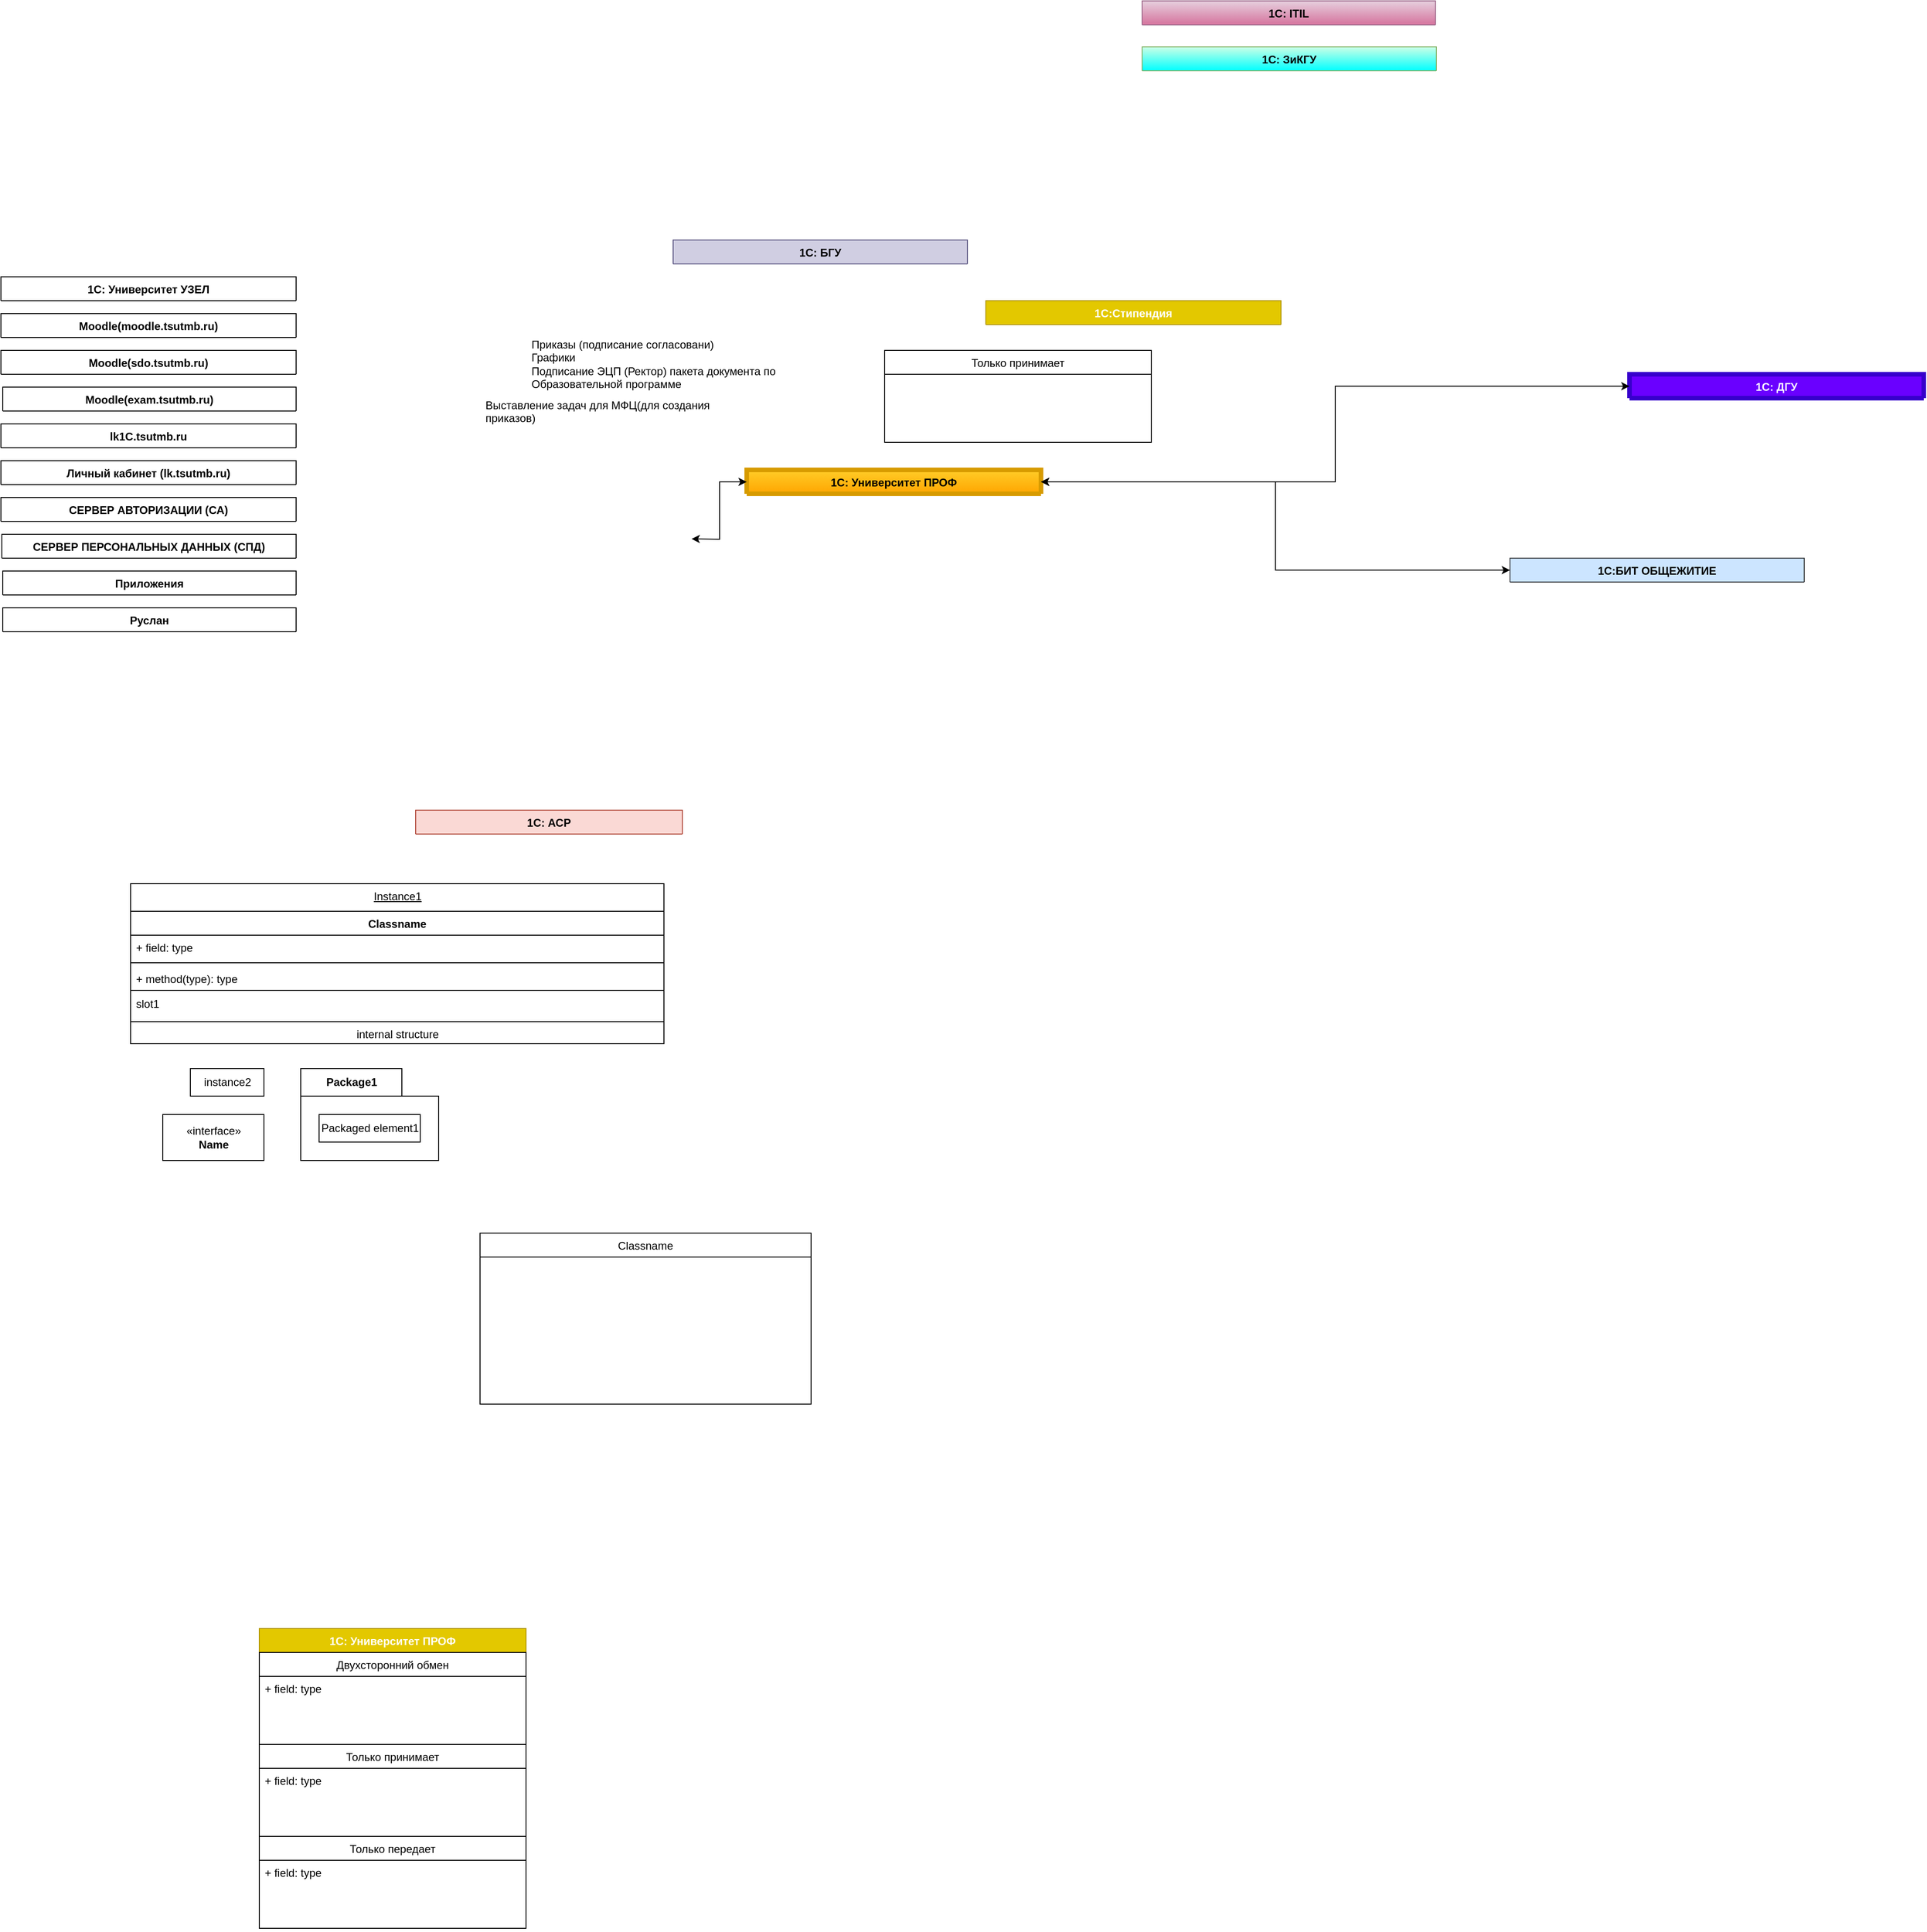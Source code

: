 <mxfile version="13.9.7" type="github">
  <diagram id="dlPyGVZWOMXmCcsLipJ7" name="Page-1">
    <mxGraphModel dx="1673" dy="934" grid="1" gridSize="10" guides="1" tooltips="1" connect="1" arrows="1" fold="1" page="1" pageScale="1" pageWidth="827" pageHeight="1169" math="0" shadow="0">
      <root>
        <mxCell id="0" />
        <mxCell id="1" parent="0" />
        <mxCell id="0HeMoX-j_anCmpWmwLnt-1" value="1C: Университет ПРОФ" style="swimlane;fontStyle=1;align=center;verticalAlign=top;childLayout=stackLayout;horizontal=1;startSize=26;horizontalStack=0;resizeParent=1;resizeParentMax=0;resizeLast=0;collapsible=1;marginBottom=0;fillColor=#ffcd28;strokeColor=#d79b00;gradientColor=#ffa500;swimlaneFillColor=#ffffff;strokeWidth=5;" parent="1" vertex="1" collapsed="1">
          <mxGeometry x="890" y="590" width="320" height="26" as="geometry">
            <mxRectangle x="890" y="590" width="480" height="182" as="alternateBounds" />
          </mxGeometry>
        </mxCell>
        <mxCell id="kD1ETYicVpEtqTqWb3Om-96" value="1С: БГУ" style="swimlane;fontStyle=0;childLayout=stackLayout;horizontal=1;startSize=26;fillColor=#e1d5e7;horizontalStack=0;resizeParent=1;resizeParentMax=0;resizeLast=0;collapsible=1;marginBottom=0;strokeColor=#9673a6;" vertex="1" collapsed="1" parent="0HeMoX-j_anCmpWmwLnt-1">
          <mxGeometry y="26" width="320" height="26" as="geometry">
            <mxRectangle y="26" width="480" height="186" as="alternateBounds" />
          </mxGeometry>
        </mxCell>
        <mxCell id="0HeMoX-j_anCmpWmwLnt-2" value="1С:ДГУ" style="swimlane;fontStyle=0;childLayout=stackLayout;horizontal=1;startSize=26;fillColor=#6a00ff;horizontalStack=0;resizeParent=1;resizeParentMax=0;resizeLast=0;collapsible=1;marginBottom=0;strokeColor=#3700CC;fontColor=#ffffff;" parent="0HeMoX-j_anCmpWmwLnt-1" vertex="1" collapsed="1">
          <mxGeometry y="52" width="320" height="26" as="geometry">
            <mxRectangle y="52" width="480" height="186" as="alternateBounds" />
          </mxGeometry>
        </mxCell>
        <mxCell id="kD1ETYicVpEtqTqWb3Om-150" value="&lt;table border=&quot;1&quot; width=&quot;100%&quot; cellpadding=&quot;5&quot; style=&quot;width: 100% ; height: 100% ; border-collapse: collapse&quot;&gt;&lt;tbody&gt;&lt;tr style=&quot;background-color: #a7c942 ; color: #ffffff ; border: 1px solid #98bf21&quot;&gt;&lt;td&gt;Параметр&lt;/td&gt;&lt;td&gt;Обмен&lt;br&gt;&lt;/td&gt;&lt;td&gt;Прием&lt;br&gt;&lt;/td&gt;&lt;td&gt;Возврат&lt;/td&gt;&lt;/tr&gt;&lt;tr style=&quot;border: 1px solid #98bf21&quot;&gt;&lt;td&gt;&lt;span&gt;Приказы (подписание согласование)&lt;/span&gt;&lt;br&gt;&lt;/td&gt;&lt;td style=&quot;text-align: center&quot;&gt;+&lt;/td&gt;&lt;td&gt;&lt;br&gt;&lt;/td&gt;&lt;td&gt;&lt;br&gt;&lt;/td&gt;&lt;/tr&gt;&lt;tr style=&quot;background-color: #eaf2d3 ; border: 1px solid #98bf21&quot;&gt;&lt;td&gt;Графики&lt;/td&gt;&lt;td style=&quot;text-align: center&quot;&gt;+&lt;/td&gt;&lt;td&gt;&lt;br&gt;&lt;/td&gt;&lt;td&gt;&lt;br&gt;&lt;/td&gt;&lt;/tr&gt;&lt;tr style=&quot;border: 1px solid #98bf21&quot;&gt;&lt;td&gt;&lt;span&gt;Подписание ЭЦП (Ректор) пакета &lt;br&gt;документа по Образовательной программе&lt;/span&gt;&lt;br&gt;&lt;/td&gt;&lt;td style=&quot;text-align: center&quot;&gt;+&lt;/td&gt;&lt;td&gt;&lt;br&gt;&lt;/td&gt;&lt;td&gt;&lt;br&gt;&lt;/td&gt;&lt;/tr&gt;&lt;tr style=&quot;background-color: #eaf2d3 ; border: 1px solid #98bf21&quot;&gt;&lt;td&gt;&lt;span style=&quot;background-color: rgb(248 , 249 , 250)&quot;&gt;Выставление задач для МФЦ(для создания приказов)&lt;/span&gt;&lt;br&gt;&lt;/td&gt;&lt;td&gt;&lt;br&gt;&lt;/td&gt;&lt;td&gt;&lt;br&gt;&lt;/td&gt;&lt;td style=&quot;text-align: center&quot;&gt;+&lt;/td&gt;&lt;/tr&gt;&lt;/tbody&gt;&lt;/table&gt;" style="text;html=1;strokeColor=#c0c0c0;fillColor=#ffffff;overflow=fill;rounded=0;comic=0;sketch=0;shadow=0;" vertex="1" parent="0HeMoX-j_anCmpWmwLnt-2">
          <mxGeometry y="26" width="320" height="160" as="geometry" />
        </mxCell>
        <mxCell id="0HeMoX-j_anCmpWmwLnt-6" value="1С:АСР" style="swimlane;fontStyle=0;childLayout=stackLayout;horizontal=1;startSize=26;fillColor=#ffcccc;horizontalStack=0;resizeParent=1;resizeParentMax=0;resizeLast=0;collapsible=1;marginBottom=0;strokeColor=#36393d;" parent="0HeMoX-j_anCmpWmwLnt-1" vertex="1" collapsed="1">
          <mxGeometry y="78" width="320" height="26" as="geometry">
            <mxRectangle y="78" width="480" height="68" as="alternateBounds" />
          </mxGeometry>
        </mxCell>
        <mxCell id="0HeMoX-j_anCmpWmwLnt-4" value="1С:БИТ ОБЩЕЖИТИЕ" style="swimlane;fontStyle=0;childLayout=stackLayout;horizontal=1;startSize=26;fillColor=#cce5ff;horizontalStack=0;resizeParent=1;resizeParentMax=0;resizeLast=0;collapsible=1;marginBottom=0;strokeColor=#36393d;" parent="0HeMoX-j_anCmpWmwLnt-1" vertex="1" collapsed="1">
          <mxGeometry y="104" width="320" height="26" as="geometry">
            <mxRectangle y="104" width="480" height="74" as="alternateBounds" />
          </mxGeometry>
        </mxCell>
        <mxCell id="kD1ETYicVpEtqTqWb3Om-95" value="1С:Стипендия" style="swimlane;fontStyle=0;childLayout=stackLayout;horizontal=1;startSize=26;fillColor=#e3c800;horizontalStack=0;resizeParent=1;resizeParentMax=0;resizeLast=0;collapsible=1;marginBottom=0;strokeColor=#B09500;fontColor=#ffffff;" vertex="1" collapsed="1" parent="0HeMoX-j_anCmpWmwLnt-1">
          <mxGeometry y="130" width="320" height="26" as="geometry">
            <mxRectangle y="130" width="480" height="74" as="alternateBounds" />
          </mxGeometry>
        </mxCell>
        <mxCell id="kD1ETYicVpEtqTqWb3Om-97" value="1С:Университет УЗЕЛ" style="swimlane;fontStyle=0;childLayout=stackLayout;horizontal=1;startSize=26;fillColor=#fa6800;horizontalStack=0;resizeParent=1;resizeParentMax=0;resizeLast=0;collapsible=1;marginBottom=0;strokeColor=#C73500;fontColor=#ffffff;" vertex="1" collapsed="1" parent="0HeMoX-j_anCmpWmwLnt-1">
          <mxGeometry y="156" width="320" height="26" as="geometry">
            <mxRectangle y="156" width="480" height="74" as="alternateBounds" />
          </mxGeometry>
        </mxCell>
        <mxCell id="kD1ETYicVpEtqTqWb3Om-117" style="edgeStyle=orthogonalEdgeStyle;rounded=0;jumpStyle=sharp;orthogonalLoop=1;jettySize=auto;html=1;entryX=0;entryY=0.5;entryDx=0;entryDy=0;startArrow=classic;startFill=1;" edge="1" parent="1" target="0HeMoX-j_anCmpWmwLnt-2">
          <mxGeometry relative="1" as="geometry">
            <mxPoint x="830" y="665" as="sourcePoint" />
          </mxGeometry>
        </mxCell>
        <mxCell id="0HeMoX-j_anCmpWmwLnt-16" value="1С: ДГУ" style="swimlane;fontStyle=1;align=center;verticalAlign=top;childLayout=stackLayout;horizontal=1;startSize=26;horizontalStack=0;resizeParent=1;resizeParentMax=0;resizeLast=0;collapsible=1;marginBottom=0;fillColor=#6a00ff;strokeColor=#3700CC;fontColor=#ffffff;strokeWidth=5;" parent="1" vertex="1" collapsed="1">
          <mxGeometry x="1850" y="486" width="320" height="26" as="geometry">
            <mxRectangle x="1520" y="590" width="480" height="212" as="alternateBounds" />
          </mxGeometry>
        </mxCell>
        <mxCell id="kD1ETYicVpEtqTqWb3Om-151" value="1C: Университет ПРОФ" style="swimlane;fontStyle=0;childLayout=stackLayout;horizontal=1;startSize=26;fillColor=#ffcd28;horizontalStack=0;resizeParent=1;resizeParentMax=0;resizeLast=0;collapsible=1;marginBottom=0;strokeColor=#d79b00;gradientColor=#ffa500;" vertex="1" parent="0HeMoX-j_anCmpWmwLnt-16">
          <mxGeometry y="26" width="320" height="186" as="geometry">
            <mxRectangle y="26" width="480" height="26" as="alternateBounds" />
          </mxGeometry>
        </mxCell>
        <mxCell id="kD1ETYicVpEtqTqWb3Om-152" value="&lt;table border=&quot;1&quot; width=&quot;100%&quot; cellpadding=&quot;5&quot; style=&quot;width: 100% ; height: 100% ; border-collapse: collapse&quot;&gt;&lt;tbody&gt;&lt;tr style=&quot;background-color: #a7c942 ; color: #ffffff ; border: 1px solid #98bf21&quot;&gt;&lt;td&gt;Параметр&lt;/td&gt;&lt;td&gt;Обмен&lt;br&gt;&lt;/td&gt;&lt;td&gt;Прием&lt;br&gt;&lt;/td&gt;&lt;td&gt;Возврат&lt;/td&gt;&lt;/tr&gt;&lt;tr style=&quot;border: 1px solid #98bf21&quot;&gt;&lt;td&gt;&lt;span&gt;Приказы (подписание согласование)&lt;/span&gt;&lt;br&gt;&lt;/td&gt;&lt;td style=&quot;text-align: center&quot;&gt;+&lt;/td&gt;&lt;td&gt;&lt;br&gt;&lt;/td&gt;&lt;td&gt;&lt;br&gt;&lt;/td&gt;&lt;/tr&gt;&lt;tr style=&quot;background-color: #eaf2d3 ; border: 1px solid #98bf21&quot;&gt;&lt;td&gt;Графики&lt;/td&gt;&lt;td style=&quot;text-align: center&quot;&gt;+&lt;/td&gt;&lt;td&gt;&lt;br&gt;&lt;/td&gt;&lt;td&gt;&lt;br&gt;&lt;/td&gt;&lt;/tr&gt;&lt;tr style=&quot;border: 1px solid #98bf21&quot;&gt;&lt;td&gt;&lt;span&gt;Подписание ЭЦП (Ректор) пакета &lt;br&gt;документа по Образовательной программе&lt;/span&gt;&lt;br&gt;&lt;/td&gt;&lt;td style=&quot;text-align: center&quot;&gt;+&lt;/td&gt;&lt;td&gt;&lt;br&gt;&lt;/td&gt;&lt;td&gt;&lt;br&gt;&lt;/td&gt;&lt;/tr&gt;&lt;tr style=&quot;background-color: #eaf2d3 ; border: 1px solid #98bf21&quot;&gt;&lt;td&gt;&lt;span style=&quot;background-color: rgb(248 , 249 , 250)&quot;&gt;Выставление задач для МФЦ(для создания приказов)&lt;/span&gt;&lt;br&gt;&lt;/td&gt;&lt;td&gt;&lt;br&gt;&lt;/td&gt;&lt;td style=&quot;text-align: center&quot;&gt;+&lt;/td&gt;&lt;td style=&quot;text-align: center&quot;&gt;&lt;br&gt;&lt;/td&gt;&lt;/tr&gt;&lt;/tbody&gt;&lt;/table&gt;" style="text;html=1;strokeColor=#c0c0c0;fillColor=#ffffff;overflow=fill;rounded=0;comic=0;sketch=0;shadow=0;" vertex="1" parent="kD1ETYicVpEtqTqWb3Om-151">
          <mxGeometry y="26" width="320" height="160" as="geometry" />
        </mxCell>
        <mxCell id="0HeMoX-j_anCmpWmwLnt-23" value="1С: БГУ" style="swimlane;fontStyle=1;align=center;verticalAlign=top;childLayout=stackLayout;horizontal=1;startSize=26;horizontalStack=0;resizeParent=1;resizeParentMax=0;resizeLast=0;collapsible=1;marginBottom=0;fillColor=#d0cee2;strokeColor=#56517e;" parent="1" vertex="1" collapsed="1">
          <mxGeometry x="810" y="340" width="320" height="26" as="geometry">
            <mxRectangle x="270" y="280" width="290" height="326" as="alternateBounds" />
          </mxGeometry>
        </mxCell>
        <mxCell id="0HeMoX-j_anCmpWmwLnt-24" value="Двухсторонний обмен" style="swimlane;fontStyle=0;childLayout=stackLayout;horizontal=1;startSize=26;fillColor=none;horizontalStack=0;resizeParent=1;resizeParentMax=0;resizeLast=0;collapsible=1;marginBottom=0;" parent="0HeMoX-j_anCmpWmwLnt-23" vertex="1">
          <mxGeometry y="26" width="320" height="300" as="geometry">
            <mxRectangle y="26" width="290" height="26" as="alternateBounds" />
          </mxGeometry>
        </mxCell>
        <mxCell id="0HeMoX-j_anCmpWmwLnt-25" value="Физ. лицо&#xa;Договор + доп соглашения (из &quot;Заявка на договор&quot;)&#xa;" style="text;strokeColor=none;fillColor=none;align=left;verticalAlign=top;spacingLeft=4;spacingRight=4;overflow=hidden;rotatable=0;points=[[0,0.5],[1,0.5]];portConstraint=eastwest;whiteSpace=wrap;" parent="0HeMoX-j_anCmpWmwLnt-24" vertex="1">
          <mxGeometry y="26" width="320" height="74" as="geometry" />
        </mxCell>
        <mxCell id="0HeMoX-j_anCmpWmwLnt-26" value="Только принимает" style="swimlane;fontStyle=0;childLayout=stackLayout;horizontal=1;startSize=26;fillColor=none;horizontalStack=0;resizeParent=1;resizeParentMax=0;resizeLast=0;collapsible=1;marginBottom=0;" parent="0HeMoX-j_anCmpWmwLnt-24" vertex="1">
          <mxGeometry y="100" width="320" height="200" as="geometry" />
        </mxCell>
        <mxCell id="0HeMoX-j_anCmpWmwLnt-27" value="+ field: type" style="text;strokeColor=none;fillColor=none;align=left;verticalAlign=top;spacingLeft=4;spacingRight=4;overflow=hidden;rotatable=0;points=[[0,0.5],[1,0.5]];portConstraint=eastwest;" parent="0HeMoX-j_anCmpWmwLnt-26" vertex="1">
          <mxGeometry y="26" width="320" height="74" as="geometry" />
        </mxCell>
        <mxCell id="0HeMoX-j_anCmpWmwLnt-28" value="Только передает" style="swimlane;fontStyle=0;childLayout=stackLayout;horizontal=1;startSize=26;fillColor=none;horizontalStack=0;resizeParent=1;resizeParentMax=0;resizeLast=0;collapsible=1;marginBottom=0;" parent="0HeMoX-j_anCmpWmwLnt-26" vertex="1">
          <mxGeometry y="100" width="320" height="100" as="geometry" />
        </mxCell>
        <mxCell id="0HeMoX-j_anCmpWmwLnt-29" value="Договор оплаты по абитуриенту&#xa;Документ Оплата по договору" style="text;strokeColor=none;fillColor=none;align=left;verticalAlign=top;spacingLeft=4;spacingRight=4;overflow=hidden;rotatable=0;points=[[0,0.5],[1,0.5]];portConstraint=eastwest;" parent="0HeMoX-j_anCmpWmwLnt-28" vertex="1">
          <mxGeometry y="26" width="320" height="74" as="geometry" />
        </mxCell>
        <mxCell id="0HeMoX-j_anCmpWmwLnt-30" value="1С: АСР" style="swimlane;fontStyle=1;align=center;verticalAlign=top;childLayout=stackLayout;horizontal=1;startSize=26;horizontalStack=0;resizeParent=1;resizeParentMax=0;resizeLast=0;collapsible=1;marginBottom=0;fillColor=#fad9d5;strokeColor=#ae4132;" parent="1" vertex="1" collapsed="1">
          <mxGeometry x="530" y="960" width="290" height="26" as="geometry">
            <mxRectangle x="530" y="820" width="290" height="326" as="alternateBounds" />
          </mxGeometry>
        </mxCell>
        <mxCell id="0HeMoX-j_anCmpWmwLnt-31" value="Двухсторонний обмен" style="swimlane;fontStyle=0;childLayout=stackLayout;horizontal=1;startSize=26;fillColor=none;horizontalStack=0;resizeParent=1;resizeParentMax=0;resizeLast=0;collapsible=1;marginBottom=0;" parent="0HeMoX-j_anCmpWmwLnt-30" vertex="1">
          <mxGeometry y="26" width="290" height="100" as="geometry">
            <mxRectangle y="26" width="290" height="26" as="alternateBounds" />
          </mxGeometry>
        </mxCell>
        <mxCell id="0HeMoX-j_anCmpWmwLnt-32" value="+ field: type" style="text;strokeColor=none;fillColor=none;align=left;verticalAlign=top;spacingLeft=4;spacingRight=4;overflow=hidden;rotatable=0;points=[[0,0.5],[1,0.5]];portConstraint=eastwest;" parent="0HeMoX-j_anCmpWmwLnt-31" vertex="1">
          <mxGeometry y="26" width="290" height="74" as="geometry" />
        </mxCell>
        <mxCell id="0HeMoX-j_anCmpWmwLnt-35" value="Только передает" style="swimlane;fontStyle=0;childLayout=stackLayout;horizontal=1;startSize=26;fillColor=none;horizontalStack=0;resizeParent=1;resizeParentMax=0;resizeLast=0;collapsible=1;marginBottom=0;" parent="0HeMoX-j_anCmpWmwLnt-30" vertex="1">
          <mxGeometry y="126" width="290" height="100" as="geometry">
            <mxRectangle y="126" width="290" height="26" as="alternateBounds" />
          </mxGeometry>
        </mxCell>
        <mxCell id="0HeMoX-j_anCmpWmwLnt-36" value="Передача документа расписания" style="text;strokeColor=none;fillColor=none;align=left;verticalAlign=top;spacingLeft=4;spacingRight=4;overflow=hidden;rotatable=0;points=[[0,0.5],[1,0.5]];portConstraint=eastwest;" parent="0HeMoX-j_anCmpWmwLnt-35" vertex="1">
          <mxGeometry y="26" width="290" height="74" as="geometry" />
        </mxCell>
        <mxCell id="0HeMoX-j_anCmpWmwLnt-33" value="Только принимает" style="swimlane;fontStyle=0;childLayout=stackLayout;horizontal=1;startSize=26;fillColor=none;horizontalStack=0;resizeParent=1;resizeParentMax=0;resizeLast=0;collapsible=1;marginBottom=0;" parent="0HeMoX-j_anCmpWmwLnt-30" vertex="1">
          <mxGeometry y="226" width="290" height="100" as="geometry">
            <mxRectangle y="78" width="290" height="26" as="alternateBounds" />
          </mxGeometry>
        </mxCell>
        <mxCell id="0HeMoX-j_anCmpWmwLnt-34" value="+ field: type" style="text;strokeColor=none;fillColor=none;align=left;verticalAlign=top;spacingLeft=4;spacingRight=4;overflow=hidden;rotatable=0;points=[[0,0.5],[1,0.5]];portConstraint=eastwest;" parent="0HeMoX-j_anCmpWmwLnt-33" vertex="1">
          <mxGeometry y="26" width="290" height="74" as="geometry" />
        </mxCell>
        <mxCell id="0HeMoX-j_anCmpWmwLnt-37" value="1С:БИТ ОБЩЕЖИТИЕ" style="swimlane;fontStyle=1;align=center;verticalAlign=top;childLayout=stackLayout;horizontal=1;startSize=26;horizontalStack=0;resizeParent=1;resizeParentMax=0;resizeLast=0;collapsible=1;marginBottom=0;swimlaneFillColor=#ffffff;fillColor=#cce5ff;strokeColor=#36393d;strokeWidth=1;" parent="1" vertex="1" collapsed="1">
          <mxGeometry x="1720" y="686" width="320" height="26" as="geometry">
            <mxRectangle x="1520" y="720" width="500" height="52" as="alternateBounds" />
          </mxGeometry>
        </mxCell>
        <mxCell id="0HeMoX-j_anCmpWmwLnt-38" value="Двухсторонний обмен" style="swimlane;fontStyle=0;childLayout=stackLayout;horizontal=1;startSize=26;fillColor=none;horizontalStack=0;resizeParent=1;resizeParentMax=0;resizeLast=0;collapsible=1;marginBottom=0;" parent="0HeMoX-j_anCmpWmwLnt-37" vertex="1" collapsed="1">
          <mxGeometry y="26" width="320" height="26" as="geometry">
            <mxRectangle y="26" width="500" height="300" as="alternateBounds" />
          </mxGeometry>
        </mxCell>
        <mxCell id="0HeMoX-j_anCmpWmwLnt-39" value="+ field: type" style="text;strokeColor=none;fillColor=none;align=left;verticalAlign=top;spacingLeft=4;spacingRight=4;overflow=hidden;rotatable=0;points=[[0,0.5],[1,0.5]];portConstraint=eastwest;" parent="0HeMoX-j_anCmpWmwLnt-38" vertex="1">
          <mxGeometry y="26" width="320" height="74" as="geometry" />
        </mxCell>
        <mxCell id="0HeMoX-j_anCmpWmwLnt-40" value="Только принимает" style="swimlane;fontStyle=0;childLayout=stackLayout;horizontal=1;startSize=26;fillColor=none;horizontalStack=0;resizeParent=1;resizeParentMax=0;resizeLast=0;collapsible=1;marginBottom=0;" parent="0HeMoX-j_anCmpWmwLnt-38" vertex="1">
          <mxGeometry y="100" width="320" height="200" as="geometry" />
        </mxCell>
        <mxCell id="0HeMoX-j_anCmpWmwLnt-41" value="Физ. лицо (3 варианта)&#xa;Создание документа &quot;Планируемый заезд&quot;&#xa;Обновление персональных данных по событию&#xa;" style="text;strokeColor=none;fillColor=none;align=left;verticalAlign=top;spacingLeft=4;spacingRight=4;overflow=hidden;rotatable=0;points=[[0,0.5],[1,0.5]];portConstraint=eastwest;" parent="0HeMoX-j_anCmpWmwLnt-40" vertex="1">
          <mxGeometry y="26" width="320" height="74" as="geometry" />
        </mxCell>
        <mxCell id="0HeMoX-j_anCmpWmwLnt-42" value="Только передает" style="swimlane;fontStyle=0;childLayout=stackLayout;horizontal=1;startSize=26;fillColor=none;horizontalStack=0;resizeParent=1;resizeParentMax=0;resizeLast=0;collapsible=1;marginBottom=0;" parent="0HeMoX-j_anCmpWmwLnt-40" vertex="1">
          <mxGeometry y="100" width="320" height="100" as="geometry" />
        </mxCell>
        <mxCell id="0HeMoX-j_anCmpWmwLnt-43" value="+ field: type" style="text;strokeColor=none;fillColor=none;align=left;verticalAlign=top;spacingLeft=4;spacingRight=4;overflow=hidden;rotatable=0;points=[[0,0.5],[1,0.5]];portConstraint=eastwest;" parent="0HeMoX-j_anCmpWmwLnt-42" vertex="1">
          <mxGeometry y="26" width="320" height="74" as="geometry" />
        </mxCell>
        <mxCell id="0HeMoX-j_anCmpWmwLnt-44" value="СЕРВЕР АВТОРИЗАЦИИ (СА)" style="swimlane;fontStyle=1;align=center;verticalAlign=top;childLayout=stackLayout;horizontal=1;startSize=26;horizontalStack=0;resizeParent=1;resizeParentMax=0;resizeLast=0;collapsible=1;marginBottom=0;" parent="1" vertex="1" collapsed="1">
          <mxGeometry x="79" y="620" width="321" height="26" as="geometry">
            <mxRectangle x="270" y="670" width="290" height="326" as="alternateBounds" />
          </mxGeometry>
        </mxCell>
        <mxCell id="0HeMoX-j_anCmpWmwLnt-45" value="Двухсторонний обмен" style="swimlane;fontStyle=0;childLayout=stackLayout;horizontal=1;startSize=26;fillColor=none;horizontalStack=0;resizeParent=1;resizeParentMax=0;resizeLast=0;collapsible=1;marginBottom=0;" parent="0HeMoX-j_anCmpWmwLnt-44" vertex="1">
          <mxGeometry y="26" width="321" height="300" as="geometry">
            <mxRectangle y="26" width="290" height="26" as="alternateBounds" />
          </mxGeometry>
        </mxCell>
        <mxCell id="0HeMoX-j_anCmpWmwLnt-67" value="+ field: type" style="text;strokeColor=none;fillColor=none;align=left;verticalAlign=top;spacingLeft=4;spacingRight=4;overflow=hidden;rotatable=0;points=[[0,0.5],[1,0.5]];portConstraint=eastwest;" parent="0HeMoX-j_anCmpWmwLnt-45" vertex="1">
          <mxGeometry y="26" width="321" height="74" as="geometry" />
        </mxCell>
        <mxCell id="0HeMoX-j_anCmpWmwLnt-47" value="Только принимает" style="swimlane;fontStyle=0;childLayout=stackLayout;horizontal=1;startSize=26;fillColor=none;horizontalStack=0;resizeParent=1;resizeParentMax=0;resizeLast=0;collapsible=1;marginBottom=0;" parent="0HeMoX-j_anCmpWmwLnt-45" vertex="1">
          <mxGeometry y="100" width="321" height="200" as="geometry">
            <mxRectangle y="26" width="290" height="26" as="alternateBounds" />
          </mxGeometry>
        </mxCell>
        <mxCell id="0HeMoX-j_anCmpWmwLnt-48" value="+ field: type" style="text;strokeColor=none;fillColor=none;align=left;verticalAlign=top;spacingLeft=4;spacingRight=4;overflow=hidden;rotatable=0;points=[[0,0.5],[1,0.5]];portConstraint=eastwest;" parent="0HeMoX-j_anCmpWmwLnt-47" vertex="1">
          <mxGeometry y="26" width="321" height="74" as="geometry" />
        </mxCell>
        <mxCell id="0HeMoX-j_anCmpWmwLnt-49" value="Только передает" style="swimlane;fontStyle=0;childLayout=stackLayout;horizontal=1;startSize=26;fillColor=none;horizontalStack=0;resizeParent=1;resizeParentMax=0;resizeLast=0;collapsible=1;marginBottom=0;" parent="0HeMoX-j_anCmpWmwLnt-47" vertex="1">
          <mxGeometry y="100" width="321" height="100" as="geometry" />
        </mxCell>
        <mxCell id="0HeMoX-j_anCmpWmwLnt-50" value="+ field: type" style="text;strokeColor=none;fillColor=none;align=left;verticalAlign=top;spacingLeft=4;spacingRight=4;overflow=hidden;rotatable=0;points=[[0,0.5],[1,0.5]];portConstraint=eastwest;" parent="0HeMoX-j_anCmpWmwLnt-49" vertex="1">
          <mxGeometry y="26" width="321" height="74" as="geometry" />
        </mxCell>
        <mxCell id="0HeMoX-j_anCmpWmwLnt-51" value="СЕРВЕР ПЕРСОНАЛЬНЫХ ДАННЫХ (СПД)" style="swimlane;fontStyle=1;align=center;verticalAlign=top;childLayout=stackLayout;horizontal=1;startSize=26;horizontalStack=0;resizeParent=1;resizeParentMax=0;resizeLast=0;collapsible=1;marginBottom=0;" parent="1" vertex="1" collapsed="1">
          <mxGeometry x="80" y="660" width="320" height="26" as="geometry">
            <mxRectangle x="1220" y="1140" width="290" height="326" as="alternateBounds" />
          </mxGeometry>
        </mxCell>
        <mxCell id="0HeMoX-j_anCmpWmwLnt-52" value="Двухсторонний обмен" style="swimlane;fontStyle=0;childLayout=stackLayout;horizontal=1;startSize=26;fillColor=none;horizontalStack=0;resizeParent=1;resizeParentMax=0;resizeLast=0;collapsible=1;marginBottom=0;" parent="0HeMoX-j_anCmpWmwLnt-51" vertex="1">
          <mxGeometry y="26" width="320" height="300" as="geometry">
            <mxRectangle y="26" width="290" height="26" as="alternateBounds" />
          </mxGeometry>
        </mxCell>
        <mxCell id="0HeMoX-j_anCmpWmwLnt-53" value="+ field: type" style="text;strokeColor=none;fillColor=none;align=left;verticalAlign=top;spacingLeft=4;spacingRight=4;overflow=hidden;rotatable=0;points=[[0,0.5],[1,0.5]];portConstraint=eastwest;" parent="0HeMoX-j_anCmpWmwLnt-52" vertex="1">
          <mxGeometry y="26" width="320" height="74" as="geometry" />
        </mxCell>
        <mxCell id="0HeMoX-j_anCmpWmwLnt-54" value="Только принимает" style="swimlane;fontStyle=0;childLayout=stackLayout;horizontal=1;startSize=26;fillColor=none;horizontalStack=0;resizeParent=1;resizeParentMax=0;resizeLast=0;collapsible=1;marginBottom=0;" parent="0HeMoX-j_anCmpWmwLnt-52" vertex="1">
          <mxGeometry y="100" width="320" height="200" as="geometry" />
        </mxCell>
        <mxCell id="0HeMoX-j_anCmpWmwLnt-55" value="+ field: type" style="text;strokeColor=none;fillColor=none;align=left;verticalAlign=top;spacingLeft=4;spacingRight=4;overflow=hidden;rotatable=0;points=[[0,0.5],[1,0.5]];portConstraint=eastwest;" parent="0HeMoX-j_anCmpWmwLnt-54" vertex="1">
          <mxGeometry y="26" width="320" height="74" as="geometry" />
        </mxCell>
        <mxCell id="0HeMoX-j_anCmpWmwLnt-56" value="Только передает" style="swimlane;fontStyle=0;childLayout=stackLayout;horizontal=1;startSize=26;fillColor=none;horizontalStack=0;resizeParent=1;resizeParentMax=0;resizeLast=0;collapsible=1;marginBottom=0;" parent="0HeMoX-j_anCmpWmwLnt-54" vertex="1">
          <mxGeometry y="100" width="320" height="100" as="geometry" />
        </mxCell>
        <mxCell id="0HeMoX-j_anCmpWmwLnt-57" value="+ field: type" style="text;strokeColor=none;fillColor=none;align=left;verticalAlign=top;spacingLeft=4;spacingRight=4;overflow=hidden;rotatable=0;points=[[0,0.5],[1,0.5]];portConstraint=eastwest;" parent="0HeMoX-j_anCmpWmwLnt-56" vertex="1">
          <mxGeometry y="26" width="320" height="74" as="geometry" />
        </mxCell>
        <mxCell id="0HeMoX-j_anCmpWmwLnt-58" value="lk1C.tsutmb.ru" style="swimlane;fontStyle=1;align=center;verticalAlign=top;childLayout=stackLayout;horizontal=1;startSize=26;horizontalStack=0;resizeParent=1;resizeParentMax=0;resizeLast=0;collapsible=1;marginBottom=0;" parent="1" vertex="1" collapsed="1">
          <mxGeometry x="79" y="540" width="321" height="26" as="geometry">
            <mxRectangle x="1320" y="640" width="290" height="406" as="alternateBounds" />
          </mxGeometry>
        </mxCell>
        <mxCell id="0HeMoX-j_anCmpWmwLnt-59" value="Двухсторонний обмен" style="swimlane;fontStyle=0;childLayout=stackLayout;horizontal=1;startSize=26;fillColor=none;horizontalStack=0;resizeParent=1;resizeParentMax=0;resizeLast=0;collapsible=1;marginBottom=0;" parent="0HeMoX-j_anCmpWmwLnt-58" vertex="1">
          <mxGeometry y="26" width="321" height="380" as="geometry">
            <mxRectangle y="26" width="290" height="26" as="alternateBounds" />
          </mxGeometry>
        </mxCell>
        <mxCell id="0HeMoX-j_anCmpWmwLnt-60" value="Физ.лицо&#xa;Анкета&#xa;Индивидуальные достижения&#xa;Заявление абитуриента&#xa;Согласие на поступление&#xa;Договор&#xa;Пакет документов&#xa;Статусы&#xa;ПК&#xa;Справочники&#xa;" style="text;strokeColor=none;fillColor=none;align=left;verticalAlign=top;spacingLeft=4;spacingRight=4;overflow=hidden;rotatable=0;points=[[0,0.5],[1,0.5]];portConstraint=eastwest;" parent="0HeMoX-j_anCmpWmwLnt-59" vertex="1">
          <mxGeometry y="26" width="321" height="154" as="geometry" />
        </mxCell>
        <mxCell id="0HeMoX-j_anCmpWmwLnt-61" value="Только принимает" style="swimlane;fontStyle=0;childLayout=stackLayout;horizontal=1;startSize=26;fillColor=none;horizontalStack=0;resizeParent=1;resizeParentMax=0;resizeLast=0;collapsible=1;marginBottom=0;" parent="0HeMoX-j_anCmpWmwLnt-59" vertex="1">
          <mxGeometry y="180" width="321" height="200" as="geometry" />
        </mxCell>
        <mxCell id="0HeMoX-j_anCmpWmwLnt-62" value="+ field: type" style="text;strokeColor=none;fillColor=none;align=left;verticalAlign=top;spacingLeft=4;spacingRight=4;overflow=hidden;rotatable=0;points=[[0,0.5],[1,0.5]];portConstraint=eastwest;" parent="0HeMoX-j_anCmpWmwLnt-61" vertex="1">
          <mxGeometry y="26" width="321" height="74" as="geometry" />
        </mxCell>
        <mxCell id="0HeMoX-j_anCmpWmwLnt-63" value="Только передает" style="swimlane;fontStyle=0;childLayout=stackLayout;horizontal=1;startSize=26;fillColor=none;horizontalStack=0;resizeParent=1;resizeParentMax=0;resizeLast=0;collapsible=1;marginBottom=0;" parent="0HeMoX-j_anCmpWmwLnt-61" vertex="1">
          <mxGeometry y="100" width="321" height="100" as="geometry" />
        </mxCell>
        <mxCell id="0HeMoX-j_anCmpWmwLnt-64" value="+ field: type" style="text;strokeColor=none;fillColor=none;align=left;verticalAlign=top;spacingLeft=4;spacingRight=4;overflow=hidden;rotatable=0;points=[[0,0.5],[1,0.5]];portConstraint=eastwest;" parent="0HeMoX-j_anCmpWmwLnt-63" vertex="1">
          <mxGeometry y="26" width="321" height="74" as="geometry" />
        </mxCell>
        <mxCell id="0HeMoX-j_anCmpWmwLnt-83" value="1C: Университет ПРОФ" style="swimlane;fontStyle=1;align=center;verticalAlign=top;childLayout=stackLayout;horizontal=1;startSize=26;horizontalStack=0;resizeParent=1;resizeParentMax=0;resizeLast=0;collapsible=1;marginBottom=0;fillColor=#e3c800;strokeColor=#B09500;fontColor=#ffffff;" parent="1" vertex="1">
          <mxGeometry x="360" y="1850" width="290" height="326" as="geometry" />
        </mxCell>
        <mxCell id="0HeMoX-j_anCmpWmwLnt-84" value="Двухсторонний обмен" style="swimlane;fontStyle=0;childLayout=stackLayout;horizontal=1;startSize=26;fillColor=none;horizontalStack=0;resizeParent=1;resizeParentMax=0;resizeLast=0;collapsible=1;marginBottom=0;" parent="0HeMoX-j_anCmpWmwLnt-83" vertex="1">
          <mxGeometry y="26" width="290" height="300" as="geometry">
            <mxRectangle y="26" width="290" height="26" as="alternateBounds" />
          </mxGeometry>
        </mxCell>
        <mxCell id="0HeMoX-j_anCmpWmwLnt-85" value="+ field: type" style="text;strokeColor=none;fillColor=none;align=left;verticalAlign=top;spacingLeft=4;spacingRight=4;overflow=hidden;rotatable=0;points=[[0,0.5],[1,0.5]];portConstraint=eastwest;" parent="0HeMoX-j_anCmpWmwLnt-84" vertex="1">
          <mxGeometry y="26" width="290" height="74" as="geometry" />
        </mxCell>
        <mxCell id="0HeMoX-j_anCmpWmwLnt-86" value="Только принимает" style="swimlane;fontStyle=0;childLayout=stackLayout;horizontal=1;startSize=26;fillColor=none;horizontalStack=0;resizeParent=1;resizeParentMax=0;resizeLast=0;collapsible=1;marginBottom=0;" parent="0HeMoX-j_anCmpWmwLnt-84" vertex="1">
          <mxGeometry y="100" width="290" height="200" as="geometry" />
        </mxCell>
        <mxCell id="0HeMoX-j_anCmpWmwLnt-87" value="+ field: type" style="text;strokeColor=none;fillColor=none;align=left;verticalAlign=top;spacingLeft=4;spacingRight=4;overflow=hidden;rotatable=0;points=[[0,0.5],[1,0.5]];portConstraint=eastwest;" parent="0HeMoX-j_anCmpWmwLnt-86" vertex="1">
          <mxGeometry y="26" width="290" height="74" as="geometry" />
        </mxCell>
        <mxCell id="0HeMoX-j_anCmpWmwLnt-88" value="Только передает" style="swimlane;fontStyle=0;childLayout=stackLayout;horizontal=1;startSize=26;fillColor=none;horizontalStack=0;resizeParent=1;resizeParentMax=0;resizeLast=0;collapsible=1;marginBottom=0;" parent="0HeMoX-j_anCmpWmwLnt-86" vertex="1">
          <mxGeometry y="100" width="290" height="100" as="geometry">
            <mxRectangle y="100" width="290" height="26" as="alternateBounds" />
          </mxGeometry>
        </mxCell>
        <mxCell id="0HeMoX-j_anCmpWmwLnt-89" value="+ field: type" style="text;strokeColor=none;fillColor=none;align=left;verticalAlign=top;spacingLeft=4;spacingRight=4;overflow=hidden;rotatable=0;points=[[0,0.5],[1,0.5]];portConstraint=eastwest;" parent="0HeMoX-j_anCmpWmwLnt-88" vertex="1">
          <mxGeometry y="26" width="290" height="74" as="geometry" />
        </mxCell>
        <mxCell id="kD1ETYicVpEtqTqWb3Om-1" value="1С: ITIL" style="swimlane;fontStyle=1;align=center;verticalAlign=top;childLayout=stackLayout;horizontal=1;startSize=26;horizontalStack=0;resizeParent=1;resizeParentMax=0;resizeLast=0;collapsible=1;marginBottom=0;gradientColor=#d5739d;fillColor=#e6d0de;strokeColor=#996185;" vertex="1" collapsed="1" parent="1">
          <mxGeometry x="1320" y="80" width="319" height="26" as="geometry">
            <mxRectangle x="270" y="160" width="290" height="326" as="alternateBounds" />
          </mxGeometry>
        </mxCell>
        <mxCell id="kD1ETYicVpEtqTqWb3Om-2" value="Двухсторонний обмен" style="swimlane;fontStyle=0;childLayout=stackLayout;horizontal=1;startSize=26;fillColor=none;horizontalStack=0;resizeParent=1;resizeParentMax=0;resizeLast=0;collapsible=1;marginBottom=0;" vertex="1" parent="kD1ETYicVpEtqTqWb3Om-1">
          <mxGeometry y="26" width="319" height="300" as="geometry">
            <mxRectangle y="26" width="290" height="26" as="alternateBounds" />
          </mxGeometry>
        </mxCell>
        <mxCell id="kD1ETYicVpEtqTqWb3Om-3" value="+ field: type" style="text;strokeColor=none;fillColor=none;align=left;verticalAlign=top;spacingLeft=4;spacingRight=4;overflow=hidden;rotatable=0;points=[[0,0.5],[1,0.5]];portConstraint=eastwest;" vertex="1" parent="kD1ETYicVpEtqTqWb3Om-2">
          <mxGeometry y="26" width="319" height="74" as="geometry" />
        </mxCell>
        <mxCell id="kD1ETYicVpEtqTqWb3Om-4" value="Только принимает" style="swimlane;fontStyle=0;childLayout=stackLayout;horizontal=1;startSize=26;fillColor=none;horizontalStack=0;resizeParent=1;resizeParentMax=0;resizeLast=0;collapsible=1;marginBottom=0;" vertex="1" parent="kD1ETYicVpEtqTqWb3Om-2">
          <mxGeometry y="100" width="319" height="200" as="geometry" />
        </mxCell>
        <mxCell id="kD1ETYicVpEtqTqWb3Om-5" value="+ field: type" style="text;strokeColor=none;fillColor=none;align=left;verticalAlign=top;spacingLeft=4;spacingRight=4;overflow=hidden;rotatable=0;points=[[0,0.5],[1,0.5]];portConstraint=eastwest;" vertex="1" parent="kD1ETYicVpEtqTqWb3Om-4">
          <mxGeometry y="26" width="319" height="74" as="geometry" />
        </mxCell>
        <mxCell id="kD1ETYicVpEtqTqWb3Om-6" value="Только передает" style="swimlane;fontStyle=0;childLayout=stackLayout;horizontal=1;startSize=26;fillColor=none;horizontalStack=0;resizeParent=1;resizeParentMax=0;resizeLast=0;collapsible=1;marginBottom=0;" vertex="1" parent="kD1ETYicVpEtqTqWb3Om-4">
          <mxGeometry y="100" width="319" height="100" as="geometry" />
        </mxCell>
        <mxCell id="kD1ETYicVpEtqTqWb3Om-7" value="+ field: type" style="text;strokeColor=none;fillColor=none;align=left;verticalAlign=top;spacingLeft=4;spacingRight=4;overflow=hidden;rotatable=0;points=[[0,0.5],[1,0.5]];portConstraint=eastwest;" vertex="1" parent="kD1ETYicVpEtqTqWb3Om-6">
          <mxGeometry y="26" width="319" height="74" as="geometry" />
        </mxCell>
        <mxCell id="kD1ETYicVpEtqTqWb3Om-15" value="Двухсторонний обмен" style="swimlane;fontStyle=0;childLayout=stackLayout;horizontal=1;startSize=26;fillColor=none;horizontalStack=0;resizeParent=1;resizeParentMax=0;resizeLast=0;collapsible=1;marginBottom=0;" vertex="1" parent="kD1ETYicVpEtqTqWb3Om-1">
          <mxGeometry y="326" width="319" height="300" as="geometry">
            <mxRectangle y="26" width="290" height="26" as="alternateBounds" />
          </mxGeometry>
        </mxCell>
        <mxCell id="kD1ETYicVpEtqTqWb3Om-16" value="+ field: type" style="text;strokeColor=none;fillColor=none;align=left;verticalAlign=top;spacingLeft=4;spacingRight=4;overflow=hidden;rotatable=0;points=[[0,0.5],[1,0.5]];portConstraint=eastwest;" vertex="1" parent="kD1ETYicVpEtqTqWb3Om-15">
          <mxGeometry y="26" width="319" height="74" as="geometry" />
        </mxCell>
        <mxCell id="kD1ETYicVpEtqTqWb3Om-17" value="Только принимает" style="swimlane;fontStyle=0;childLayout=stackLayout;horizontal=1;startSize=26;fillColor=none;horizontalStack=0;resizeParent=1;resizeParentMax=0;resizeLast=0;collapsible=1;marginBottom=0;" vertex="1" parent="kD1ETYicVpEtqTqWb3Om-15">
          <mxGeometry y="100" width="319" height="200" as="geometry" />
        </mxCell>
        <mxCell id="kD1ETYicVpEtqTqWb3Om-18" value="+ field: type" style="text;strokeColor=none;fillColor=none;align=left;verticalAlign=top;spacingLeft=4;spacingRight=4;overflow=hidden;rotatable=0;points=[[0,0.5],[1,0.5]];portConstraint=eastwest;" vertex="1" parent="kD1ETYicVpEtqTqWb3Om-17">
          <mxGeometry y="26" width="319" height="74" as="geometry" />
        </mxCell>
        <mxCell id="kD1ETYicVpEtqTqWb3Om-19" value="Только передает" style="swimlane;fontStyle=0;childLayout=stackLayout;horizontal=1;startSize=26;fillColor=none;horizontalStack=0;resizeParent=1;resizeParentMax=0;resizeLast=0;collapsible=1;marginBottom=0;" vertex="1" parent="kD1ETYicVpEtqTqWb3Om-17">
          <mxGeometry y="100" width="319" height="100" as="geometry" />
        </mxCell>
        <mxCell id="kD1ETYicVpEtqTqWb3Om-20" value="+ field: type" style="text;strokeColor=none;fillColor=none;align=left;verticalAlign=top;spacingLeft=4;spacingRight=4;overflow=hidden;rotatable=0;points=[[0,0.5],[1,0.5]];portConstraint=eastwest;" vertex="1" parent="kD1ETYicVpEtqTqWb3Om-19">
          <mxGeometry y="26" width="319" height="74" as="geometry" />
        </mxCell>
        <mxCell id="kD1ETYicVpEtqTqWb3Om-8" value="1С: ЗиКГУ" style="swimlane;fontStyle=1;align=center;verticalAlign=top;childLayout=stackLayout;horizontal=1;startSize=26;horizontalStack=0;resizeParent=1;resizeParentMax=0;resizeLast=0;collapsible=1;marginBottom=0;strokeColor=#82b366;gradientColor=#00FFFF;fillColor=#CCFFE6;" vertex="1" collapsed="1" parent="1">
          <mxGeometry x="1320" y="130" width="320" height="26" as="geometry">
            <mxRectangle x="269" y="232" width="290" height="326" as="alternateBounds" />
          </mxGeometry>
        </mxCell>
        <mxCell id="kD1ETYicVpEtqTqWb3Om-9" value="Двухсторонний обмен" style="swimlane;fontStyle=0;childLayout=stackLayout;horizontal=1;startSize=26;fillColor=none;horizontalStack=0;resizeParent=1;resizeParentMax=0;resizeLast=0;collapsible=1;marginBottom=0;" vertex="1" parent="kD1ETYicVpEtqTqWb3Om-8">
          <mxGeometry y="26" width="320" height="300" as="geometry">
            <mxRectangle y="26" width="290" height="26" as="alternateBounds" />
          </mxGeometry>
        </mxCell>
        <mxCell id="kD1ETYicVpEtqTqWb3Om-10" value="+ field: type" style="text;strokeColor=none;fillColor=none;align=left;verticalAlign=top;spacingLeft=4;spacingRight=4;overflow=hidden;rotatable=0;points=[[0,0.5],[1,0.5]];portConstraint=eastwest;" vertex="1" parent="kD1ETYicVpEtqTqWb3Om-9">
          <mxGeometry y="26" width="320" height="74" as="geometry" />
        </mxCell>
        <mxCell id="kD1ETYicVpEtqTqWb3Om-11" value="Только принимает" style="swimlane;fontStyle=0;childLayout=stackLayout;horizontal=1;startSize=26;fillColor=none;horizontalStack=0;resizeParent=1;resizeParentMax=0;resizeLast=0;collapsible=1;marginBottom=0;" vertex="1" parent="kD1ETYicVpEtqTqWb3Om-9">
          <mxGeometry y="100" width="320" height="200" as="geometry" />
        </mxCell>
        <mxCell id="kD1ETYicVpEtqTqWb3Om-12" value="+ field: type" style="text;strokeColor=none;fillColor=none;align=left;verticalAlign=top;spacingLeft=4;spacingRight=4;overflow=hidden;rotatable=0;points=[[0,0.5],[1,0.5]];portConstraint=eastwest;" vertex="1" parent="kD1ETYicVpEtqTqWb3Om-11">
          <mxGeometry y="26" width="320" height="74" as="geometry" />
        </mxCell>
        <mxCell id="kD1ETYicVpEtqTqWb3Om-13" value="Только передает" style="swimlane;fontStyle=0;childLayout=stackLayout;horizontal=1;startSize=26;fillColor=none;horizontalStack=0;resizeParent=1;resizeParentMax=0;resizeLast=0;collapsible=1;marginBottom=0;" vertex="1" parent="kD1ETYicVpEtqTqWb3Om-11">
          <mxGeometry y="100" width="320" height="100" as="geometry" />
        </mxCell>
        <mxCell id="kD1ETYicVpEtqTqWb3Om-14" value="+ field: type" style="text;strokeColor=none;fillColor=none;align=left;verticalAlign=top;spacingLeft=4;spacingRight=4;overflow=hidden;rotatable=0;points=[[0,0.5],[1,0.5]];portConstraint=eastwest;" vertex="1" parent="kD1ETYicVpEtqTqWb3Om-13">
          <mxGeometry y="26" width="320" height="74" as="geometry" />
        </mxCell>
        <mxCell id="kD1ETYicVpEtqTqWb3Om-22" value="1С:Стипендия" style="swimlane;fontStyle=1;align=center;verticalAlign=top;childLayout=stackLayout;horizontal=1;startSize=26;horizontalStack=0;resizeParent=1;resizeParentMax=0;resizeLast=0;collapsible=1;marginBottom=0;fillColor=#e3c800;strokeColor=#B09500;fontColor=#ffffff;" vertex="1" collapsed="1" parent="1">
          <mxGeometry x="1150" y="406" width="321" height="26" as="geometry">
            <mxRectangle x="1150" y="406" width="290" height="326" as="alternateBounds" />
          </mxGeometry>
        </mxCell>
        <mxCell id="kD1ETYicVpEtqTqWb3Om-23" value="Двухсторонний обмен" style="swimlane;fontStyle=0;childLayout=stackLayout;horizontal=1;startSize=26;fillColor=none;horizontalStack=0;resizeParent=1;resizeParentMax=0;resizeLast=0;collapsible=1;marginBottom=0;" vertex="1" parent="kD1ETYicVpEtqTqWb3Om-22">
          <mxGeometry y="26" width="321" height="300" as="geometry">
            <mxRectangle y="26" width="290" height="26" as="alternateBounds" />
          </mxGeometry>
        </mxCell>
        <mxCell id="kD1ETYicVpEtqTqWb3Om-24" value="+ field: type" style="text;strokeColor=none;fillColor=none;align=left;verticalAlign=top;spacingLeft=4;spacingRight=4;overflow=hidden;rotatable=0;points=[[0,0.5],[1,0.5]];portConstraint=eastwest;" vertex="1" parent="kD1ETYicVpEtqTqWb3Om-23">
          <mxGeometry y="26" width="321" height="74" as="geometry" />
        </mxCell>
        <mxCell id="kD1ETYicVpEtqTqWb3Om-25" value="Только принимает" style="swimlane;fontStyle=0;childLayout=stackLayout;horizontal=1;startSize=26;fillColor=none;horizontalStack=0;resizeParent=1;resizeParentMax=0;resizeLast=0;collapsible=1;marginBottom=0;" vertex="1" parent="kD1ETYicVpEtqTqWb3Om-23">
          <mxGeometry y="100" width="321" height="200" as="geometry" />
        </mxCell>
        <mxCell id="kD1ETYicVpEtqTqWb3Om-26" value="+ field: type" style="text;strokeColor=none;fillColor=none;align=left;verticalAlign=top;spacingLeft=4;spacingRight=4;overflow=hidden;rotatable=0;points=[[0,0.5],[1,0.5]];portConstraint=eastwest;" vertex="1" parent="kD1ETYicVpEtqTqWb3Om-25">
          <mxGeometry y="26" width="321" height="74" as="geometry" />
        </mxCell>
        <mxCell id="kD1ETYicVpEtqTqWb3Om-27" value="Только передает" style="swimlane;fontStyle=0;childLayout=stackLayout;horizontal=1;startSize=26;fillColor=none;horizontalStack=0;resizeParent=1;resizeParentMax=0;resizeLast=0;collapsible=1;marginBottom=0;" vertex="1" parent="kD1ETYicVpEtqTqWb3Om-25">
          <mxGeometry y="100" width="321" height="100" as="geometry" />
        </mxCell>
        <mxCell id="kD1ETYicVpEtqTqWb3Om-28" value="+ field: type" style="text;strokeColor=none;fillColor=none;align=left;verticalAlign=top;spacingLeft=4;spacingRight=4;overflow=hidden;rotatable=0;points=[[0,0.5],[1,0.5]];portConstraint=eastwest;" vertex="1" parent="kD1ETYicVpEtqTqWb3Om-27">
          <mxGeometry y="26" width="321" height="74" as="geometry" />
        </mxCell>
        <mxCell id="kD1ETYicVpEtqTqWb3Om-29" value="1С: Университет УЗЕЛ" style="swimlane;fontStyle=1;align=center;verticalAlign=top;childLayout=stackLayout;horizontal=1;startSize=26;horizontalStack=0;resizeParent=1;resizeParentMax=0;resizeLast=0;collapsible=1;marginBottom=0;gradientColor=none;fillColor=#FFFFFF;" vertex="1" collapsed="1" parent="1">
          <mxGeometry x="79" y="380" width="321" height="26" as="geometry">
            <mxRectangle x="610" y="150" width="290" height="326" as="alternateBounds" />
          </mxGeometry>
        </mxCell>
        <mxCell id="kD1ETYicVpEtqTqWb3Om-30" value="Двухсторонний обмен" style="swimlane;fontStyle=0;childLayout=stackLayout;horizontal=1;startSize=26;fillColor=none;horizontalStack=0;resizeParent=1;resizeParentMax=0;resizeLast=0;collapsible=1;marginBottom=0;" vertex="1" parent="kD1ETYicVpEtqTqWb3Om-29">
          <mxGeometry y="26" width="321" height="300" as="geometry">
            <mxRectangle y="26" width="290" height="26" as="alternateBounds" />
          </mxGeometry>
        </mxCell>
        <mxCell id="kD1ETYicVpEtqTqWb3Om-31" value="+ field: type" style="text;strokeColor=none;fillColor=none;align=left;verticalAlign=top;spacingLeft=4;spacingRight=4;overflow=hidden;rotatable=0;points=[[0,0.5],[1,0.5]];portConstraint=eastwest;" vertex="1" parent="kD1ETYicVpEtqTqWb3Om-30">
          <mxGeometry y="26" width="321" height="74" as="geometry" />
        </mxCell>
        <mxCell id="kD1ETYicVpEtqTqWb3Om-32" value="Только принимает" style="swimlane;fontStyle=0;childLayout=stackLayout;horizontal=1;startSize=26;fillColor=none;horizontalStack=0;resizeParent=1;resizeParentMax=0;resizeLast=0;collapsible=1;marginBottom=0;" vertex="1" parent="kD1ETYicVpEtqTqWb3Om-30">
          <mxGeometry y="100" width="321" height="200" as="geometry" />
        </mxCell>
        <mxCell id="kD1ETYicVpEtqTqWb3Om-33" value="+ field: type" style="text;strokeColor=none;fillColor=none;align=left;verticalAlign=top;spacingLeft=4;spacingRight=4;overflow=hidden;rotatable=0;points=[[0,0.5],[1,0.5]];portConstraint=eastwest;" vertex="1" parent="kD1ETYicVpEtqTqWb3Om-32">
          <mxGeometry y="26" width="321" height="74" as="geometry" />
        </mxCell>
        <mxCell id="kD1ETYicVpEtqTqWb3Om-34" value="Только передает" style="swimlane;fontStyle=0;childLayout=stackLayout;horizontal=1;startSize=26;fillColor=none;horizontalStack=0;resizeParent=1;resizeParentMax=0;resizeLast=0;collapsible=1;marginBottom=0;" vertex="1" parent="kD1ETYicVpEtqTqWb3Om-32">
          <mxGeometry y="100" width="321" height="100" as="geometry" />
        </mxCell>
        <mxCell id="kD1ETYicVpEtqTqWb3Om-35" value="+ field: type" style="text;strokeColor=none;fillColor=none;align=left;verticalAlign=top;spacingLeft=4;spacingRight=4;overflow=hidden;rotatable=0;points=[[0,0.5],[1,0.5]];portConstraint=eastwest;" vertex="1" parent="kD1ETYicVpEtqTqWb3Om-34">
          <mxGeometry y="26" width="321" height="74" as="geometry" />
        </mxCell>
        <mxCell id="kD1ETYicVpEtqTqWb3Om-36" value="Moodle(moodle.tsutmb.ru)" style="swimlane;fontStyle=1;align=center;verticalAlign=top;childLayout=stackLayout;horizontal=1;startSize=26;horizontalStack=0;resizeParent=1;resizeParentMax=0;resizeLast=0;collapsible=1;marginBottom=0;fillColor=#FFFFFF;gradientColor=none;" vertex="1" collapsed="1" parent="1">
          <mxGeometry x="79" y="420" width="321" height="26" as="geometry">
            <mxRectangle x="269" y="422" width="290" height="326" as="alternateBounds" />
          </mxGeometry>
        </mxCell>
        <mxCell id="kD1ETYicVpEtqTqWb3Om-37" value="Двухсторонний обмен" style="swimlane;fontStyle=0;childLayout=stackLayout;horizontal=1;startSize=26;fillColor=none;horizontalStack=0;resizeParent=1;resizeParentMax=0;resizeLast=0;collapsible=1;marginBottom=0;" vertex="1" parent="kD1ETYicVpEtqTqWb3Om-36">
          <mxGeometry y="26" width="321" height="300" as="geometry">
            <mxRectangle y="26" width="290" height="26" as="alternateBounds" />
          </mxGeometry>
        </mxCell>
        <mxCell id="kD1ETYicVpEtqTqWb3Om-38" value="+ field: type" style="text;strokeColor=none;fillColor=none;align=left;verticalAlign=top;spacingLeft=4;spacingRight=4;overflow=hidden;rotatable=0;points=[[0,0.5],[1,0.5]];portConstraint=eastwest;" vertex="1" parent="kD1ETYicVpEtqTqWb3Om-37">
          <mxGeometry y="26" width="321" height="74" as="geometry" />
        </mxCell>
        <mxCell id="kD1ETYicVpEtqTqWb3Om-39" value="Только принимает" style="swimlane;fontStyle=0;childLayout=stackLayout;horizontal=1;startSize=26;fillColor=none;horizontalStack=0;resizeParent=1;resizeParentMax=0;resizeLast=0;collapsible=1;marginBottom=0;" vertex="1" parent="kD1ETYicVpEtqTqWb3Om-37">
          <mxGeometry y="100" width="321" height="200" as="geometry" />
        </mxCell>
        <mxCell id="kD1ETYicVpEtqTqWb3Om-40" value="+ field: type" style="text;strokeColor=none;fillColor=none;align=left;verticalAlign=top;spacingLeft=4;spacingRight=4;overflow=hidden;rotatable=0;points=[[0,0.5],[1,0.5]];portConstraint=eastwest;" vertex="1" parent="kD1ETYicVpEtqTqWb3Om-39">
          <mxGeometry y="26" width="321" height="74" as="geometry" />
        </mxCell>
        <mxCell id="kD1ETYicVpEtqTqWb3Om-41" value="Только передает" style="swimlane;fontStyle=0;childLayout=stackLayout;horizontal=1;startSize=26;fillColor=none;horizontalStack=0;resizeParent=1;resizeParentMax=0;resizeLast=0;collapsible=1;marginBottom=0;" vertex="1" parent="kD1ETYicVpEtqTqWb3Om-39">
          <mxGeometry y="100" width="321" height="100" as="geometry" />
        </mxCell>
        <mxCell id="kD1ETYicVpEtqTqWb3Om-42" value="+ field: type" style="text;strokeColor=none;fillColor=none;align=left;verticalAlign=top;spacingLeft=4;spacingRight=4;overflow=hidden;rotatable=0;points=[[0,0.5],[1,0.5]];portConstraint=eastwest;" vertex="1" parent="kD1ETYicVpEtqTqWb3Om-41">
          <mxGeometry y="26" width="321" height="74" as="geometry" />
        </mxCell>
        <mxCell id="kD1ETYicVpEtqTqWb3Om-43" value="Moodle(sdo.tsutmb.ru)" style="swimlane;fontStyle=1;align=center;verticalAlign=top;childLayout=stackLayout;horizontal=1;startSize=26;horizontalStack=0;resizeParent=1;resizeParentMax=0;resizeLast=0;collapsible=1;marginBottom=0;fillColor=#FFFFFF;gradientColor=none;" vertex="1" collapsed="1" parent="1">
          <mxGeometry x="79" y="460" width="321" height="26" as="geometry">
            <mxRectangle x="270" y="470" width="290" height="326" as="alternateBounds" />
          </mxGeometry>
        </mxCell>
        <mxCell id="kD1ETYicVpEtqTqWb3Om-44" value="Двухсторонний обмен" style="swimlane;fontStyle=0;childLayout=stackLayout;horizontal=1;startSize=26;fillColor=none;horizontalStack=0;resizeParent=1;resizeParentMax=0;resizeLast=0;collapsible=1;marginBottom=0;" vertex="1" parent="kD1ETYicVpEtqTqWb3Om-43">
          <mxGeometry y="26" width="321" height="300" as="geometry">
            <mxRectangle y="26" width="290" height="26" as="alternateBounds" />
          </mxGeometry>
        </mxCell>
        <mxCell id="kD1ETYicVpEtqTqWb3Om-45" value="+ field: type" style="text;strokeColor=none;fillColor=none;align=left;verticalAlign=top;spacingLeft=4;spacingRight=4;overflow=hidden;rotatable=0;points=[[0,0.5],[1,0.5]];portConstraint=eastwest;" vertex="1" parent="kD1ETYicVpEtqTqWb3Om-44">
          <mxGeometry y="26" width="321" height="74" as="geometry" />
        </mxCell>
        <mxCell id="kD1ETYicVpEtqTqWb3Om-46" value="Только принимает" style="swimlane;fontStyle=0;childLayout=stackLayout;horizontal=1;startSize=26;fillColor=none;horizontalStack=0;resizeParent=1;resizeParentMax=0;resizeLast=0;collapsible=1;marginBottom=0;" vertex="1" parent="kD1ETYicVpEtqTqWb3Om-44">
          <mxGeometry y="100" width="321" height="200" as="geometry" />
        </mxCell>
        <mxCell id="kD1ETYicVpEtqTqWb3Om-47" value="+ field: type" style="text;strokeColor=none;fillColor=none;align=left;verticalAlign=top;spacingLeft=4;spacingRight=4;overflow=hidden;rotatable=0;points=[[0,0.5],[1,0.5]];portConstraint=eastwest;" vertex="1" parent="kD1ETYicVpEtqTqWb3Om-46">
          <mxGeometry y="26" width="321" height="74" as="geometry" />
        </mxCell>
        <mxCell id="kD1ETYicVpEtqTqWb3Om-48" value="Только передает" style="swimlane;fontStyle=0;childLayout=stackLayout;horizontal=1;startSize=26;fillColor=none;horizontalStack=0;resizeParent=1;resizeParentMax=0;resizeLast=0;collapsible=1;marginBottom=0;" vertex="1" parent="kD1ETYicVpEtqTqWb3Om-46">
          <mxGeometry y="100" width="321" height="100" as="geometry" />
        </mxCell>
        <mxCell id="kD1ETYicVpEtqTqWb3Om-49" value="+ field: type" style="text;strokeColor=none;fillColor=none;align=left;verticalAlign=top;spacingLeft=4;spacingRight=4;overflow=hidden;rotatable=0;points=[[0,0.5],[1,0.5]];portConstraint=eastwest;" vertex="1" parent="kD1ETYicVpEtqTqWb3Om-48">
          <mxGeometry y="26" width="321" height="74" as="geometry" />
        </mxCell>
        <mxCell id="kD1ETYicVpEtqTqWb3Om-50" value="Moodle(exam.tsutmb.ru)" style="swimlane;fontStyle=1;align=center;verticalAlign=top;childLayout=stackLayout;horizontal=1;startSize=26;horizontalStack=0;resizeParent=1;resizeParentMax=0;resizeLast=0;collapsible=1;marginBottom=0;fillColor=#FFFFFF;gradientColor=none;" vertex="1" collapsed="1" parent="1">
          <mxGeometry x="81" y="500" width="319" height="26" as="geometry">
            <mxRectangle x="270" y="520" width="290" height="326" as="alternateBounds" />
          </mxGeometry>
        </mxCell>
        <mxCell id="kD1ETYicVpEtqTqWb3Om-51" value="Двухсторонний обмен" style="swimlane;fontStyle=0;childLayout=stackLayout;horizontal=1;startSize=26;fillColor=none;horizontalStack=0;resizeParent=1;resizeParentMax=0;resizeLast=0;collapsible=1;marginBottom=0;" vertex="1" parent="kD1ETYicVpEtqTqWb3Om-50">
          <mxGeometry y="26" width="319" height="300" as="geometry">
            <mxRectangle y="26" width="290" height="26" as="alternateBounds" />
          </mxGeometry>
        </mxCell>
        <mxCell id="kD1ETYicVpEtqTqWb3Om-52" value="+ field: type" style="text;strokeColor=none;fillColor=none;align=left;verticalAlign=top;spacingLeft=4;spacingRight=4;overflow=hidden;rotatable=0;points=[[0,0.5],[1,0.5]];portConstraint=eastwest;" vertex="1" parent="kD1ETYicVpEtqTqWb3Om-51">
          <mxGeometry y="26" width="319" height="74" as="geometry" />
        </mxCell>
        <mxCell id="kD1ETYicVpEtqTqWb3Om-53" value="Только принимает" style="swimlane;fontStyle=0;childLayout=stackLayout;horizontal=1;startSize=26;fillColor=none;horizontalStack=0;resizeParent=1;resizeParentMax=0;resizeLast=0;collapsible=1;marginBottom=0;" vertex="1" parent="kD1ETYicVpEtqTqWb3Om-51">
          <mxGeometry y="100" width="319" height="200" as="geometry" />
        </mxCell>
        <mxCell id="kD1ETYicVpEtqTqWb3Om-54" value="+ field: type" style="text;strokeColor=none;fillColor=none;align=left;verticalAlign=top;spacingLeft=4;spacingRight=4;overflow=hidden;rotatable=0;points=[[0,0.5],[1,0.5]];portConstraint=eastwest;" vertex="1" parent="kD1ETYicVpEtqTqWb3Om-53">
          <mxGeometry y="26" width="319" height="74" as="geometry" />
        </mxCell>
        <mxCell id="kD1ETYicVpEtqTqWb3Om-55" value="Только передает" style="swimlane;fontStyle=0;childLayout=stackLayout;horizontal=1;startSize=26;fillColor=none;horizontalStack=0;resizeParent=1;resizeParentMax=0;resizeLast=0;collapsible=1;marginBottom=0;" vertex="1" parent="kD1ETYicVpEtqTqWb3Om-53">
          <mxGeometry y="100" width="319" height="100" as="geometry" />
        </mxCell>
        <mxCell id="kD1ETYicVpEtqTqWb3Om-56" value="+ field: type" style="text;strokeColor=none;fillColor=none;align=left;verticalAlign=top;spacingLeft=4;spacingRight=4;overflow=hidden;rotatable=0;points=[[0,0.5],[1,0.5]];portConstraint=eastwest;" vertex="1" parent="kD1ETYicVpEtqTqWb3Om-55">
          <mxGeometry y="26" width="319" height="74" as="geometry" />
        </mxCell>
        <mxCell id="kD1ETYicVpEtqTqWb3Om-64" value="Личный кабинет (lk.tsutmb.ru)" style="swimlane;fontStyle=1;align=center;verticalAlign=top;childLayout=stackLayout;horizontal=1;startSize=26;horizontalStack=0;resizeParent=1;resizeParentMax=0;resizeLast=0;collapsible=1;marginBottom=0;fillColor=#FFFFFF;gradientColor=none;" vertex="1" collapsed="1" parent="1">
          <mxGeometry x="79" y="580" width="321" height="26" as="geometry">
            <mxRectangle x="270" y="620" width="290" height="326" as="alternateBounds" />
          </mxGeometry>
        </mxCell>
        <mxCell id="kD1ETYicVpEtqTqWb3Om-65" value="Двухсторонний обмен" style="swimlane;fontStyle=0;childLayout=stackLayout;horizontal=1;startSize=26;fillColor=none;horizontalStack=0;resizeParent=1;resizeParentMax=0;resizeLast=0;collapsible=1;marginBottom=0;" vertex="1" parent="kD1ETYicVpEtqTqWb3Om-64">
          <mxGeometry y="26" width="321" height="300" as="geometry">
            <mxRectangle y="26" width="290" height="26" as="alternateBounds" />
          </mxGeometry>
        </mxCell>
        <mxCell id="kD1ETYicVpEtqTqWb3Om-66" value="+ field: type" style="text;strokeColor=none;fillColor=none;align=left;verticalAlign=top;spacingLeft=4;spacingRight=4;overflow=hidden;rotatable=0;points=[[0,0.5],[1,0.5]];portConstraint=eastwest;" vertex="1" parent="kD1ETYicVpEtqTqWb3Om-65">
          <mxGeometry y="26" width="321" height="74" as="geometry" />
        </mxCell>
        <mxCell id="kD1ETYicVpEtqTqWb3Om-67" value="Только принимает" style="swimlane;fontStyle=0;childLayout=stackLayout;horizontal=1;startSize=26;fillColor=none;horizontalStack=0;resizeParent=1;resizeParentMax=0;resizeLast=0;collapsible=1;marginBottom=0;" vertex="1" parent="kD1ETYicVpEtqTqWb3Om-65">
          <mxGeometry y="100" width="321" height="200" as="geometry" />
        </mxCell>
        <mxCell id="kD1ETYicVpEtqTqWb3Om-68" value="+ field: type" style="text;strokeColor=none;fillColor=none;align=left;verticalAlign=top;spacingLeft=4;spacingRight=4;overflow=hidden;rotatable=0;points=[[0,0.5],[1,0.5]];portConstraint=eastwest;" vertex="1" parent="kD1ETYicVpEtqTqWb3Om-67">
          <mxGeometry y="26" width="321" height="74" as="geometry" />
        </mxCell>
        <mxCell id="kD1ETYicVpEtqTqWb3Om-69" value="Только передает" style="swimlane;fontStyle=0;childLayout=stackLayout;horizontal=1;startSize=26;fillColor=none;horizontalStack=0;resizeParent=1;resizeParentMax=0;resizeLast=0;collapsible=1;marginBottom=0;" vertex="1" parent="kD1ETYicVpEtqTqWb3Om-67">
          <mxGeometry y="100" width="321" height="100" as="geometry" />
        </mxCell>
        <mxCell id="kD1ETYicVpEtqTqWb3Om-70" value="+ field: type" style="text;strokeColor=none;fillColor=none;align=left;verticalAlign=top;spacingLeft=4;spacingRight=4;overflow=hidden;rotatable=0;points=[[0,0.5],[1,0.5]];portConstraint=eastwest;" vertex="1" parent="kD1ETYicVpEtqTqWb3Om-69">
          <mxGeometry y="26" width="321" height="74" as="geometry" />
        </mxCell>
        <mxCell id="kD1ETYicVpEtqTqWb3Om-78" value="Приложения" style="swimlane;fontStyle=1;align=center;verticalAlign=top;childLayout=stackLayout;horizontal=1;startSize=26;horizontalStack=0;resizeParent=1;resizeParentMax=0;resizeLast=0;collapsible=1;marginBottom=0;fillColor=#FFFFFF;gradientColor=none;" vertex="1" collapsed="1" parent="1">
          <mxGeometry x="81" y="700" width="319" height="26" as="geometry">
            <mxRectangle x="270" y="760" width="290" height="326" as="alternateBounds" />
          </mxGeometry>
        </mxCell>
        <mxCell id="kD1ETYicVpEtqTqWb3Om-79" value="Двухсторонний обмен" style="swimlane;fontStyle=0;childLayout=stackLayout;horizontal=1;startSize=26;fillColor=none;horizontalStack=0;resizeParent=1;resizeParentMax=0;resizeLast=0;collapsible=1;marginBottom=0;" vertex="1" parent="kD1ETYicVpEtqTqWb3Om-78">
          <mxGeometry y="26" width="319" height="300" as="geometry">
            <mxRectangle y="26" width="290" height="26" as="alternateBounds" />
          </mxGeometry>
        </mxCell>
        <mxCell id="kD1ETYicVpEtqTqWb3Om-80" value="+ field: type" style="text;strokeColor=none;fillColor=none;align=left;verticalAlign=top;spacingLeft=4;spacingRight=4;overflow=hidden;rotatable=0;points=[[0,0.5],[1,0.5]];portConstraint=eastwest;" vertex="1" parent="kD1ETYicVpEtqTqWb3Om-79">
          <mxGeometry y="26" width="319" height="74" as="geometry" />
        </mxCell>
        <mxCell id="kD1ETYicVpEtqTqWb3Om-81" value="Только принимает" style="swimlane;fontStyle=0;childLayout=stackLayout;horizontal=1;startSize=26;fillColor=none;horizontalStack=0;resizeParent=1;resizeParentMax=0;resizeLast=0;collapsible=1;marginBottom=0;" vertex="1" parent="kD1ETYicVpEtqTqWb3Om-79">
          <mxGeometry y="100" width="319" height="200" as="geometry" />
        </mxCell>
        <mxCell id="kD1ETYicVpEtqTqWb3Om-82" value="+ field: type" style="text;strokeColor=none;fillColor=none;align=left;verticalAlign=top;spacingLeft=4;spacingRight=4;overflow=hidden;rotatable=0;points=[[0,0.5],[1,0.5]];portConstraint=eastwest;" vertex="1" parent="kD1ETYicVpEtqTqWb3Om-81">
          <mxGeometry y="26" width="319" height="74" as="geometry" />
        </mxCell>
        <mxCell id="kD1ETYicVpEtqTqWb3Om-83" value="Только передает" style="swimlane;fontStyle=0;childLayout=stackLayout;horizontal=1;startSize=26;fillColor=none;horizontalStack=0;resizeParent=1;resizeParentMax=0;resizeLast=0;collapsible=1;marginBottom=0;" vertex="1" parent="kD1ETYicVpEtqTqWb3Om-81">
          <mxGeometry y="100" width="319" height="100" as="geometry" />
        </mxCell>
        <mxCell id="kD1ETYicVpEtqTqWb3Om-84" value="+ field: type" style="text;strokeColor=none;fillColor=none;align=left;verticalAlign=top;spacingLeft=4;spacingRight=4;overflow=hidden;rotatable=0;points=[[0,0.5],[1,0.5]];portConstraint=eastwest;" vertex="1" parent="kD1ETYicVpEtqTqWb3Om-83">
          <mxGeometry y="26" width="319" height="74" as="geometry" />
        </mxCell>
        <mxCell id="kD1ETYicVpEtqTqWb3Om-85" value="Руслан" style="swimlane;fontStyle=1;align=center;verticalAlign=top;childLayout=stackLayout;horizontal=1;startSize=26;horizontalStack=0;resizeParent=1;resizeParentMax=0;resizeLast=0;collapsible=1;marginBottom=0;fillColor=#FFFFFF;gradientColor=none;" vertex="1" collapsed="1" parent="1">
          <mxGeometry x="81" y="740" width="319" height="26" as="geometry">
            <mxRectangle x="270" y="810" width="290" height="326" as="alternateBounds" />
          </mxGeometry>
        </mxCell>
        <mxCell id="kD1ETYicVpEtqTqWb3Om-86" value="Двухсторонний обмен" style="swimlane;fontStyle=0;childLayout=stackLayout;horizontal=1;startSize=26;fillColor=none;horizontalStack=0;resizeParent=1;resizeParentMax=0;resizeLast=0;collapsible=1;marginBottom=0;" vertex="1" parent="kD1ETYicVpEtqTqWb3Om-85">
          <mxGeometry y="26" width="319" height="300" as="geometry">
            <mxRectangle y="26" width="290" height="26" as="alternateBounds" />
          </mxGeometry>
        </mxCell>
        <mxCell id="kD1ETYicVpEtqTqWb3Om-87" value="+ field: type" style="text;strokeColor=none;fillColor=none;align=left;verticalAlign=top;spacingLeft=4;spacingRight=4;overflow=hidden;rotatable=0;points=[[0,0.5],[1,0.5]];portConstraint=eastwest;" vertex="1" parent="kD1ETYicVpEtqTqWb3Om-86">
          <mxGeometry y="26" width="319" height="74" as="geometry" />
        </mxCell>
        <mxCell id="kD1ETYicVpEtqTqWb3Om-88" value="Только принимает" style="swimlane;fontStyle=0;childLayout=stackLayout;horizontal=1;startSize=26;fillColor=none;horizontalStack=0;resizeParent=1;resizeParentMax=0;resizeLast=0;collapsible=1;marginBottom=0;" vertex="1" parent="kD1ETYicVpEtqTqWb3Om-86">
          <mxGeometry y="100" width="319" height="200" as="geometry" />
        </mxCell>
        <mxCell id="kD1ETYicVpEtqTqWb3Om-89" value="+ field: type" style="text;strokeColor=none;fillColor=none;align=left;verticalAlign=top;spacingLeft=4;spacingRight=4;overflow=hidden;rotatable=0;points=[[0,0.5],[1,0.5]];portConstraint=eastwest;" vertex="1" parent="kD1ETYicVpEtqTqWb3Om-88">
          <mxGeometry y="26" width="319" height="74" as="geometry" />
        </mxCell>
        <mxCell id="kD1ETYicVpEtqTqWb3Om-90" value="Только передает" style="swimlane;fontStyle=0;childLayout=stackLayout;horizontal=1;startSize=26;fillColor=none;horizontalStack=0;resizeParent=1;resizeParentMax=0;resizeLast=0;collapsible=1;marginBottom=0;" vertex="1" parent="kD1ETYicVpEtqTqWb3Om-88">
          <mxGeometry y="100" width="319" height="100" as="geometry" />
        </mxCell>
        <mxCell id="kD1ETYicVpEtqTqWb3Om-91" value="+ field: type" style="text;strokeColor=none;fillColor=none;align=left;verticalAlign=top;spacingLeft=4;spacingRight=4;overflow=hidden;rotatable=0;points=[[0,0.5],[1,0.5]];portConstraint=eastwest;" vertex="1" parent="kD1ETYicVpEtqTqWb3Om-90">
          <mxGeometry y="26" width="319" height="74" as="geometry" />
        </mxCell>
        <mxCell id="kD1ETYicVpEtqTqWb3Om-102" value="Instance1" style="swimlane;fontStyle=4;align=center;verticalAlign=top;childLayout=stackLayout;horizontal=1;startSize=30;horizontalStack=0;resizeParent=1;resizeParentMax=0;resizeLast=0;collapsible=0;marginBottom=0;html=1;strokeWidth=1;fillColor=#FFFFFF;gradientColor=none;resizable=1;" vertex="1" parent="1">
          <mxGeometry x="220" y="1040" width="580" height="174" as="geometry" />
        </mxCell>
        <mxCell id="kD1ETYicVpEtqTqWb3Om-125" value="Classname" style="swimlane;fontStyle=1;align=center;verticalAlign=top;childLayout=stackLayout;horizontal=1;startSize=26;horizontalStack=0;resizeParent=1;resizeParentMax=0;resizeLast=0;collapsible=1;marginBottom=0;strokeWidth=1;fillColor=#FFFFFF;gradientColor=none;" vertex="1" parent="kD1ETYicVpEtqTqWb3Om-102">
          <mxGeometry y="30" width="580" height="86" as="geometry" />
        </mxCell>
        <mxCell id="kD1ETYicVpEtqTqWb3Om-126" value="+ field: type" style="text;strokeColor=none;fillColor=none;align=left;verticalAlign=top;spacingLeft=4;spacingRight=4;overflow=hidden;rotatable=0;points=[[0,0.5],[1,0.5]];portConstraint=eastwest;" vertex="1" parent="kD1ETYicVpEtqTqWb3Om-125">
          <mxGeometry y="26" width="580" height="26" as="geometry" />
        </mxCell>
        <mxCell id="kD1ETYicVpEtqTqWb3Om-127" value="" style="line;strokeWidth=1;fillColor=none;align=left;verticalAlign=middle;spacingTop=-1;spacingLeft=3;spacingRight=3;rotatable=0;labelPosition=right;points=[];portConstraint=eastwest;" vertex="1" parent="kD1ETYicVpEtqTqWb3Om-125">
          <mxGeometry y="52" width="580" height="8" as="geometry" />
        </mxCell>
        <mxCell id="kD1ETYicVpEtqTqWb3Om-128" value="+ method(type): type" style="text;strokeColor=none;fillColor=none;align=left;verticalAlign=top;spacingLeft=4;spacingRight=4;overflow=hidden;rotatable=0;points=[[0,0.5],[1,0.5]];portConstraint=eastwest;" vertex="1" parent="kD1ETYicVpEtqTqWb3Om-125">
          <mxGeometry y="60" width="580" height="26" as="geometry" />
        </mxCell>
        <mxCell id="kD1ETYicVpEtqTqWb3Om-103" value="slot1" style="html=1;strokeColor=none;fillColor=none;align=left;verticalAlign=middle;spacingLeft=4;spacingRight=4;rotatable=0;points=[[0,0.5],[1,0.5]];resizeWidth=1;recursiveResize=0;" vertex="1" parent="kD1ETYicVpEtqTqWb3Om-102">
          <mxGeometry y="116" width="580" height="30" as="geometry" />
        </mxCell>
        <mxCell id="kD1ETYicVpEtqTqWb3Om-104" value="" style="line;strokeWidth=1;fillColor=none;align=left;verticalAlign=middle;spacingTop=-1;spacingLeft=3;spacingRight=3;rotatable=0;labelPosition=right;points=[];portConstraint=eastwest;" vertex="1" parent="kD1ETYicVpEtqTqWb3Om-102">
          <mxGeometry y="146" width="580" height="8" as="geometry" />
        </mxCell>
        <mxCell id="kD1ETYicVpEtqTqWb3Om-105" value="internal structure" style="html=1;strokeColor=none;fillColor=none;align=center;verticalAlign=middle;spacingLeft=4;spacingRight=4;rotatable=0;points=[[0,0.5],[1,0.5]];resizeWidth=1;" vertex="1" parent="kD1ETYicVpEtqTqWb3Om-102">
          <mxGeometry y="154" width="580" height="20" as="geometry" />
        </mxCell>
        <mxCell id="kD1ETYicVpEtqTqWb3Om-106" value="" style="strokeColor=none;fillColor=none;" vertex="1" parent="1">
          <mxGeometry x="215" y="1230" width="580" height="122" as="geometry" />
        </mxCell>
        <mxCell id="kD1ETYicVpEtqTqWb3Om-107" value="instance2" style="html=1;align=center;verticalAlign=middle;rotatable=0;" vertex="1" parent="kD1ETYicVpEtqTqWb3Om-106">
          <mxGeometry width="80" height="30" relative="1" as="geometry">
            <mxPoint x="70" y="11" as="offset" />
          </mxGeometry>
        </mxCell>
        <mxCell id="kD1ETYicVpEtqTqWb3Om-111" value="Package1" style="shape=folder;fontStyle=1;tabWidth=110;tabHeight=30;tabPosition=left;html=1;boundedLbl=1;labelInHeader=1;strokeWidth=1;fillColor=#FFFFFF;gradientColor=none;" vertex="1" parent="kD1ETYicVpEtqTqWb3Om-106">
          <mxGeometry x="190" y="11" width="150" height="100" as="geometry" />
        </mxCell>
        <mxCell id="kD1ETYicVpEtqTqWb3Om-112" value="Packaged element1" style="html=1;" vertex="1" parent="kD1ETYicVpEtqTqWb3Om-111">
          <mxGeometry width="110" height="30" relative="1" as="geometry">
            <mxPoint x="20" y="50" as="offset" />
          </mxGeometry>
        </mxCell>
        <mxCell id="kD1ETYicVpEtqTqWb3Om-123" value="&amp;laquo;interface&amp;raquo;&lt;br&gt;&lt;b&gt;Name&lt;/b&gt;" style="html=1;strokeWidth=1;fillColor=#FFFFFF;gradientColor=none;" vertex="1" parent="kD1ETYicVpEtqTqWb3Om-106">
          <mxGeometry x="40" y="61" width="110" height="50" as="geometry" />
        </mxCell>
        <mxCell id="kD1ETYicVpEtqTqWb3Om-144" value="Classname" style="swimlane;fontStyle=0;childLayout=stackLayout;horizontal=1;startSize=26;fillColor=none;horizontalStack=0;resizeParent=1;resizeParentMax=0;resizeLast=0;collapsible=1;marginBottom=0;comic=0;strokeWidth=1;html=0;" vertex="1" parent="1">
          <mxGeometry x="600" y="1420" width="360" height="186" as="geometry" />
        </mxCell>
        <mxCell id="0HeMoX-j_anCmpWmwLnt-18" value="Приказы (подписание согласовани)&#xa;Графики&#xa;Подписание ЭЦП (Ректор) пакета документа по Образовательной программе &#xa;" style="text;strokeColor=none;fillColor=none;align=left;verticalAlign=top;spacingLeft=4;spacingRight=4;overflow=hidden;rotatable=0;points=[[0,0.5],[1,0.5]];portConstraint=eastwest;whiteSpace=wrap;" parent="1" vertex="1">
          <mxGeometry x="650" y="440" width="290" height="104" as="geometry" />
        </mxCell>
        <mxCell id="0HeMoX-j_anCmpWmwLnt-20" value="Выставление задач для МФЦ(для создания приказов)" style="text;strokeColor=none;fillColor=none;align=left;verticalAlign=top;spacingLeft=4;spacingRight=4;overflow=hidden;rotatable=0;points=[[0,0.5],[1,0.5]];portConstraint=eastwest;whiteSpace=wrap;" parent="1" vertex="1">
          <mxGeometry x="600" y="506" width="290" height="74" as="geometry" />
        </mxCell>
        <mxCell id="0HeMoX-j_anCmpWmwLnt-19" value="Только принимает" style="swimlane;fontStyle=0;childLayout=stackLayout;horizontal=1;startSize=26;fillColor=none;horizontalStack=0;resizeParent=1;resizeParentMax=0;resizeLast=0;collapsible=1;marginBottom=0;" parent="1" vertex="1">
          <mxGeometry x="1040" y="460" width="290" height="100" as="geometry">
            <mxRectangle y="182" width="290" height="26" as="alternateBounds" />
          </mxGeometry>
        </mxCell>
        <mxCell id="kD1ETYicVpEtqTqWb3Om-154" style="edgeStyle=orthogonalEdgeStyle;rounded=0;jumpStyle=sharp;orthogonalLoop=1;jettySize=auto;html=1;exitX=1;exitY=0.5;exitDx=0;exitDy=0;startArrow=classic;startFill=1;entryX=0;entryY=0.5;entryDx=0;entryDy=0;" edge="1" parent="1" source="0HeMoX-j_anCmpWmwLnt-2" target="0HeMoX-j_anCmpWmwLnt-16">
          <mxGeometry relative="1" as="geometry">
            <mxPoint x="1510.0" y="730.0" as="targetPoint" />
          </mxGeometry>
        </mxCell>
        <mxCell id="kD1ETYicVpEtqTqWb3Om-155" style="edgeStyle=orthogonalEdgeStyle;rounded=0;jumpStyle=sharp;orthogonalLoop=1;jettySize=auto;html=1;exitX=1;exitY=0.5;exitDx=0;exitDy=0;entryX=0;entryY=0.5;entryDx=0;entryDy=0;startArrow=classic;startFill=1;" edge="1" parent="1" source="0HeMoX-j_anCmpWmwLnt-4" target="0HeMoX-j_anCmpWmwLnt-37">
          <mxGeometry relative="1" as="geometry" />
        </mxCell>
      </root>
    </mxGraphModel>
  </diagram>
</mxfile>
